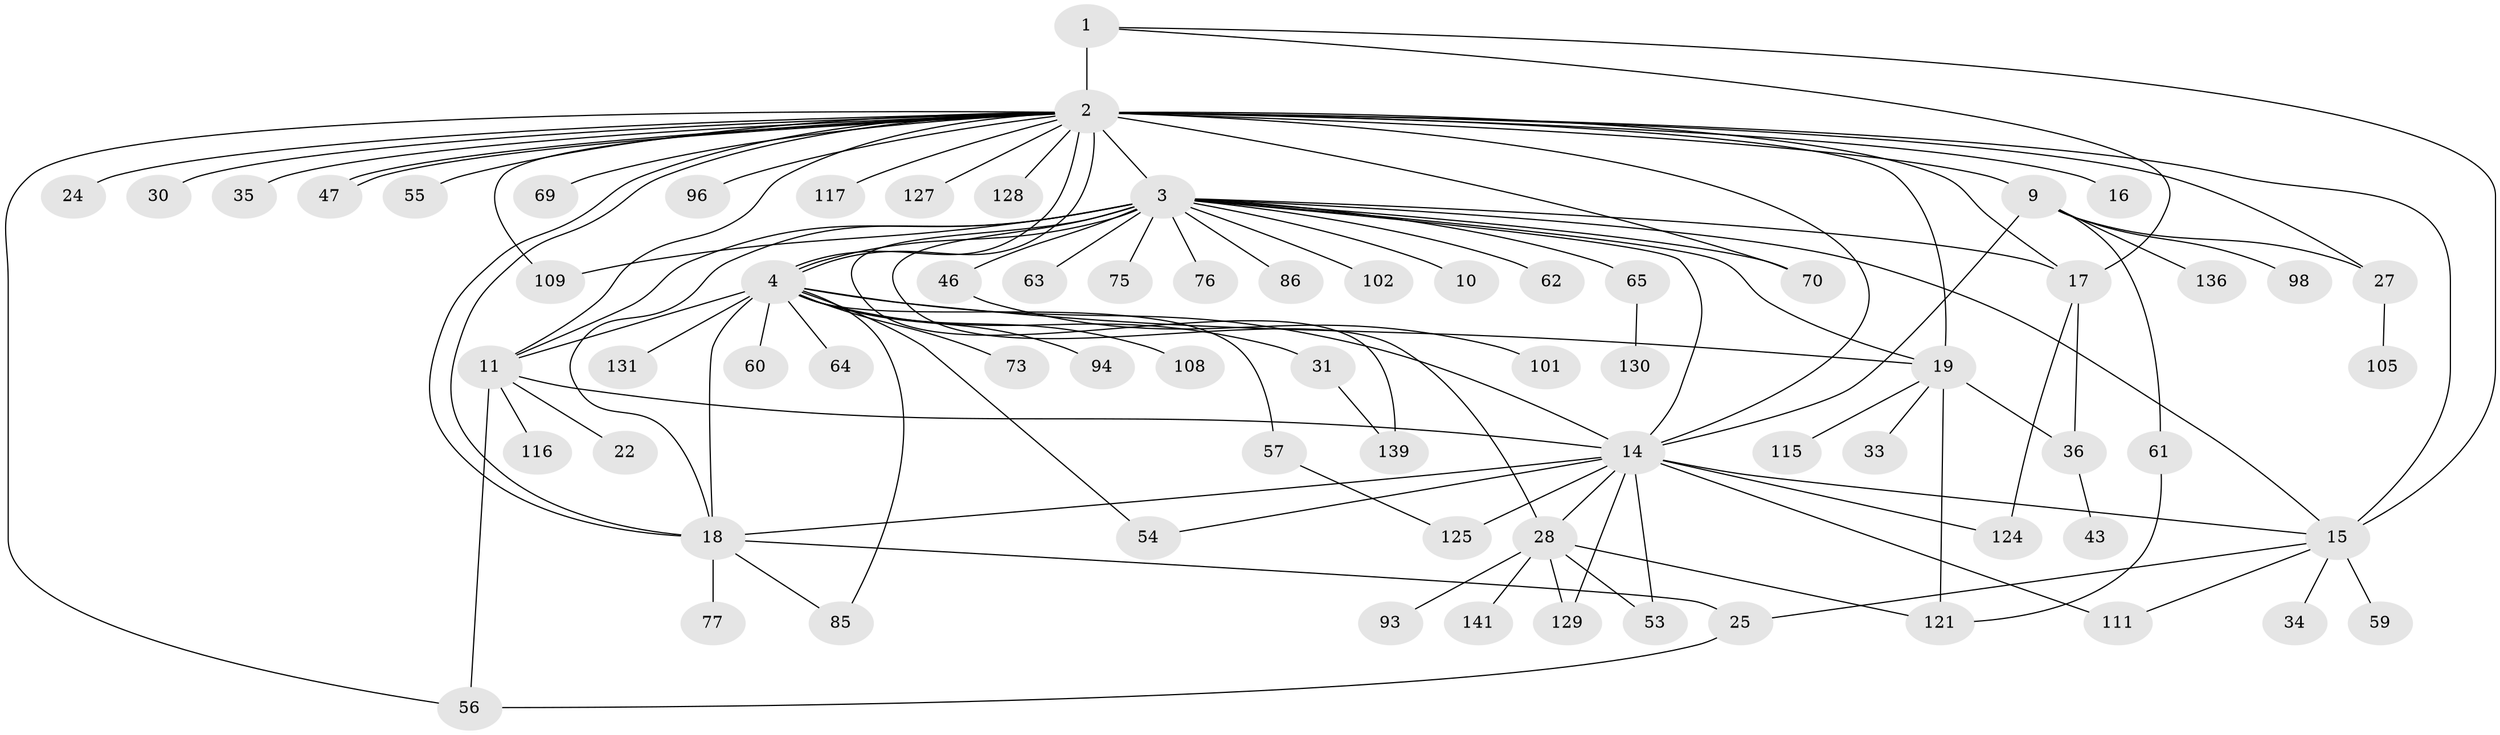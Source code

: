 // original degree distribution, {3: 0.0979020979020979, 35: 0.006993006993006993, 21: 0.006993006993006993, 18: 0.006993006993006993, 13: 0.006993006993006993, 1: 0.4405594405594406, 2: 0.27972027972027974, 5: 0.03496503496503497, 7: 0.03496503496503497, 12: 0.006993006993006993, 9: 0.013986013986013986, 10: 0.006993006993006993, 4: 0.04895104895104895, 6: 0.006993006993006993}
// Generated by graph-tools (version 1.1) at 2025/14/03/09/25 04:14:39]
// undirected, 71 vertices, 108 edges
graph export_dot {
graph [start="1"]
  node [color=gray90,style=filled];
  1 [super="+119"];
  2 [super="+133+112+72+8+23+137+12+29+13+48"];
  3 [super="+6+39+81+83+21+143+5+106+7"];
  4 [super="+113+71+90+44+134+122+123+84+32+26"];
  9 [super="+99+20"];
  10;
  11;
  14 [super="+50+88+97+107"];
  15 [super="+89+40"];
  16;
  17 [super="+78+66"];
  18 [super="+41+91"];
  19 [super="+120"];
  22;
  24;
  25;
  27 [super="+82+58"];
  28 [super="+49"];
  30;
  31 [super="+52"];
  33;
  34;
  35 [super="+74"];
  36 [super="+126+80"];
  43;
  46 [super="+95"];
  47;
  53 [super="+79"];
  54 [super="+92"];
  55 [super="+67"];
  56 [super="+110"];
  57;
  59 [super="+118"];
  60;
  61;
  62;
  63;
  64;
  65;
  69;
  70;
  73;
  75;
  76;
  77;
  85;
  86;
  93;
  94;
  96;
  98;
  101;
  102;
  105;
  108;
  109;
  111;
  115;
  116;
  117;
  121;
  124;
  125;
  127;
  128;
  129;
  130;
  131;
  136;
  139 [super="+140"];
  141;
  1 -- 2 [weight=3];
  1 -- 15;
  1 -- 17;
  2 -- 3;
  2 -- 4 [weight=3];
  2 -- 4;
  2 -- 9;
  2 -- 11;
  2 -- 14 [weight=3];
  2 -- 16;
  2 -- 17 [weight=2];
  2 -- 18 [weight=2];
  2 -- 18;
  2 -- 19;
  2 -- 24;
  2 -- 35;
  2 -- 47;
  2 -- 47;
  2 -- 56;
  2 -- 69;
  2 -- 117;
  2 -- 127;
  2 -- 15 [weight=3];
  2 -- 27;
  2 -- 128;
  2 -- 70;
  2 -- 55;
  2 -- 30;
  2 -- 109;
  2 -- 96;
  3 -- 10;
  3 -- 18;
  3 -- 28 [weight=2];
  3 -- 62;
  3 -- 63;
  3 -- 65;
  3 -- 75;
  3 -- 19 [weight=2];
  3 -- 109 [weight=2];
  3 -- 86;
  3 -- 102;
  3 -- 11;
  3 -- 17;
  3 -- 15;
  3 -- 4 [weight=3];
  3 -- 70;
  3 -- 139;
  3 -- 46;
  3 -- 14 [weight=2];
  3 -- 76;
  4 -- 18;
  4 -- 31 [weight=2];
  4 -- 64;
  4 -- 73;
  4 -- 94;
  4 -- 11;
  4 -- 131;
  4 -- 14 [weight=3];
  4 -- 85;
  4 -- 57;
  4 -- 60;
  4 -- 54;
  4 -- 19;
  4 -- 108;
  9 -- 61;
  9 -- 98;
  9 -- 136;
  9 -- 27;
  9 -- 14;
  11 -- 22;
  11 -- 116;
  11 -- 14;
  11 -- 56;
  14 -- 28;
  14 -- 54;
  14 -- 124;
  14 -- 129;
  14 -- 53;
  14 -- 125 [weight=2];
  14 -- 111;
  14 -- 18;
  14 -- 15;
  15 -- 25;
  15 -- 34;
  15 -- 59;
  15 -- 111;
  17 -- 124;
  17 -- 36;
  18 -- 25;
  18 -- 77;
  18 -- 85;
  19 -- 33;
  19 -- 36;
  19 -- 115;
  19 -- 121;
  25 -- 56;
  27 -- 105;
  28 -- 93;
  28 -- 141;
  28 -- 121;
  28 -- 129;
  28 -- 53;
  31 -- 139;
  36 -- 43;
  46 -- 101;
  57 -- 125;
  61 -- 121;
  65 -- 130;
}

